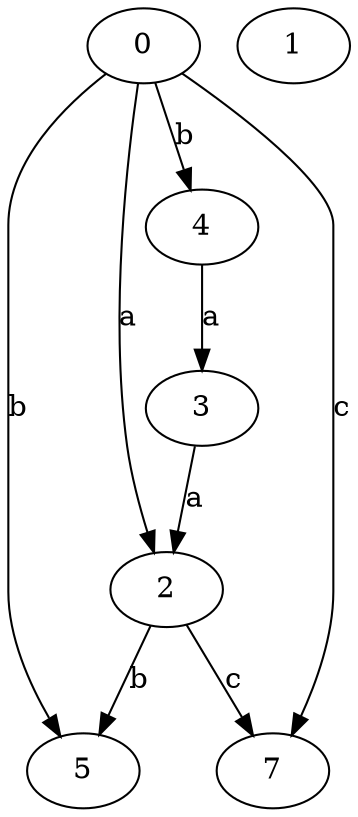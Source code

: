 strict digraph  {
2;
3;
4;
0;
5;
7;
1;
2 -> 5  [label=b];
2 -> 7  [label=c];
3 -> 2  [label=a];
4 -> 3  [label=a];
0 -> 2  [label=a];
0 -> 4  [label=b];
0 -> 5  [label=b];
0 -> 7  [label=c];
}
